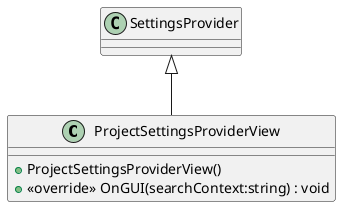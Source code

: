 @startuml
class ProjectSettingsProviderView {
    + ProjectSettingsProviderView()
    + <<override>> OnGUI(searchContext:string) : void
}
SettingsProvider <|-- ProjectSettingsProviderView
@enduml
